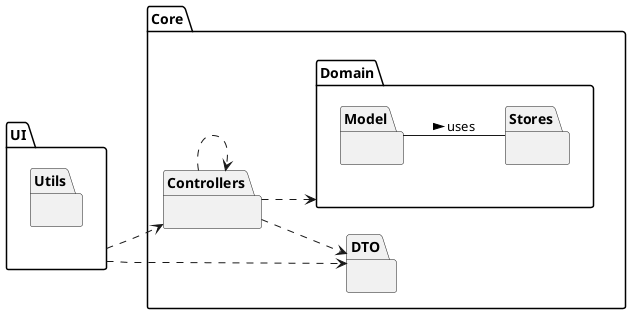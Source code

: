 @startuml
hide empty methods
hide empty attributes
left to right direction
skinparam classAttributeIconSize 0

package Core {

package Domain {

package Model {

}

package Stores {


}

}

package DTO {

}

package Controllers {


}

}

package UI {
package Utils {

}


}

Controllers ..> Domain
Controllers ..> DTO
Controllers ..> Controllers
UI ..> Controllers
UI ..> DTO
Model -- Stores : uses >


@enduml